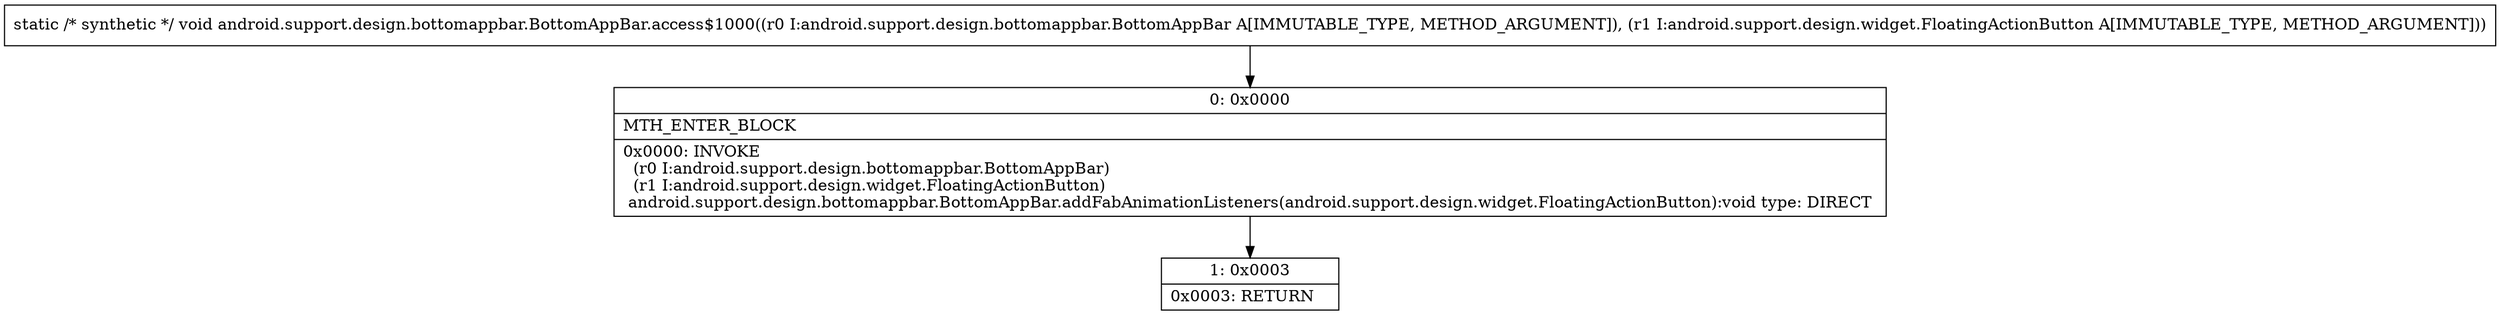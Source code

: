 digraph "CFG forandroid.support.design.bottomappbar.BottomAppBar.access$1000(Landroid\/support\/design\/bottomappbar\/BottomAppBar;Landroid\/support\/design\/widget\/FloatingActionButton;)V" {
Node_0 [shape=record,label="{0\:\ 0x0000|MTH_ENTER_BLOCK\l|0x0000: INVOKE  \l  (r0 I:android.support.design.bottomappbar.BottomAppBar)\l  (r1 I:android.support.design.widget.FloatingActionButton)\l android.support.design.bottomappbar.BottomAppBar.addFabAnimationListeners(android.support.design.widget.FloatingActionButton):void type: DIRECT \l}"];
Node_1 [shape=record,label="{1\:\ 0x0003|0x0003: RETURN   \l}"];
MethodNode[shape=record,label="{static \/* synthetic *\/ void android.support.design.bottomappbar.BottomAppBar.access$1000((r0 I:android.support.design.bottomappbar.BottomAppBar A[IMMUTABLE_TYPE, METHOD_ARGUMENT]), (r1 I:android.support.design.widget.FloatingActionButton A[IMMUTABLE_TYPE, METHOD_ARGUMENT])) }"];
MethodNode -> Node_0;
Node_0 -> Node_1;
}

